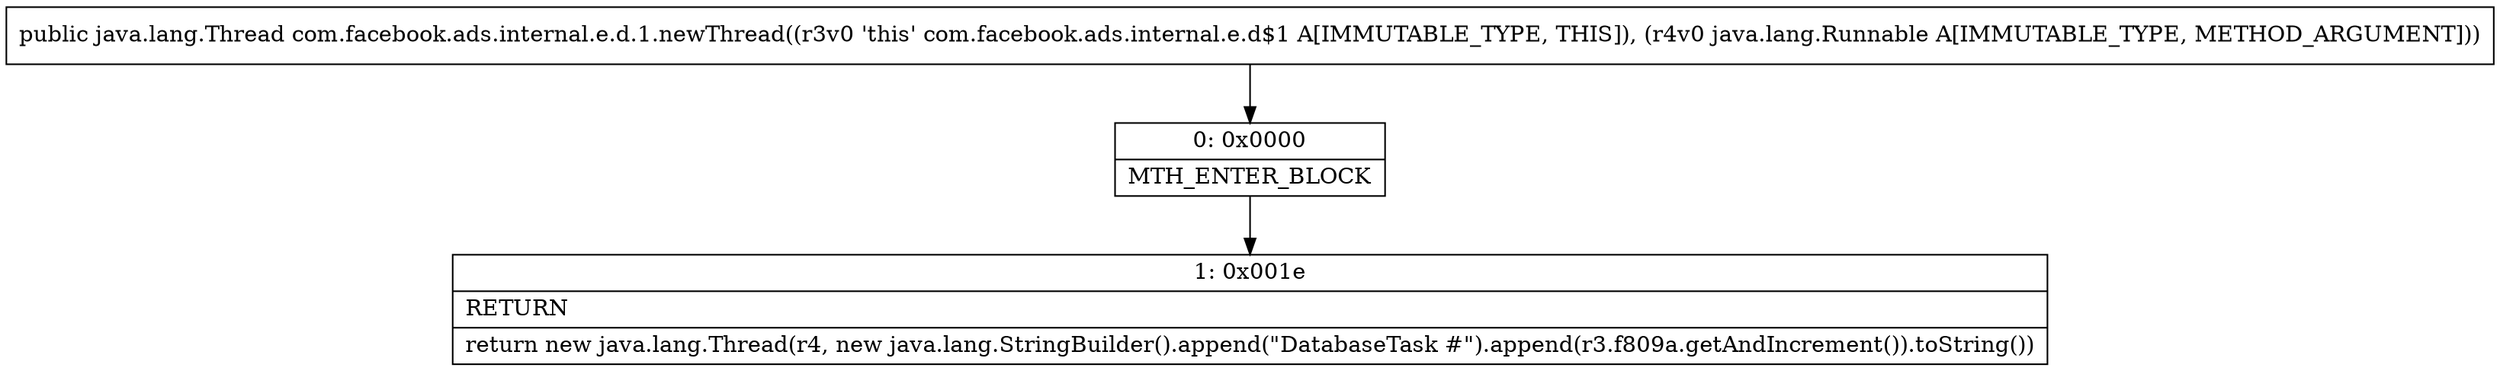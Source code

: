 digraph "CFG forcom.facebook.ads.internal.e.d.1.newThread(Ljava\/lang\/Runnable;)Ljava\/lang\/Thread;" {
Node_0 [shape=record,label="{0\:\ 0x0000|MTH_ENTER_BLOCK\l}"];
Node_1 [shape=record,label="{1\:\ 0x001e|RETURN\l|return new java.lang.Thread(r4, new java.lang.StringBuilder().append(\"DatabaseTask #\").append(r3.f809a.getAndIncrement()).toString())\l}"];
MethodNode[shape=record,label="{public java.lang.Thread com.facebook.ads.internal.e.d.1.newThread((r3v0 'this' com.facebook.ads.internal.e.d$1 A[IMMUTABLE_TYPE, THIS]), (r4v0 java.lang.Runnable A[IMMUTABLE_TYPE, METHOD_ARGUMENT])) }"];
MethodNode -> Node_0;
Node_0 -> Node_1;
}

